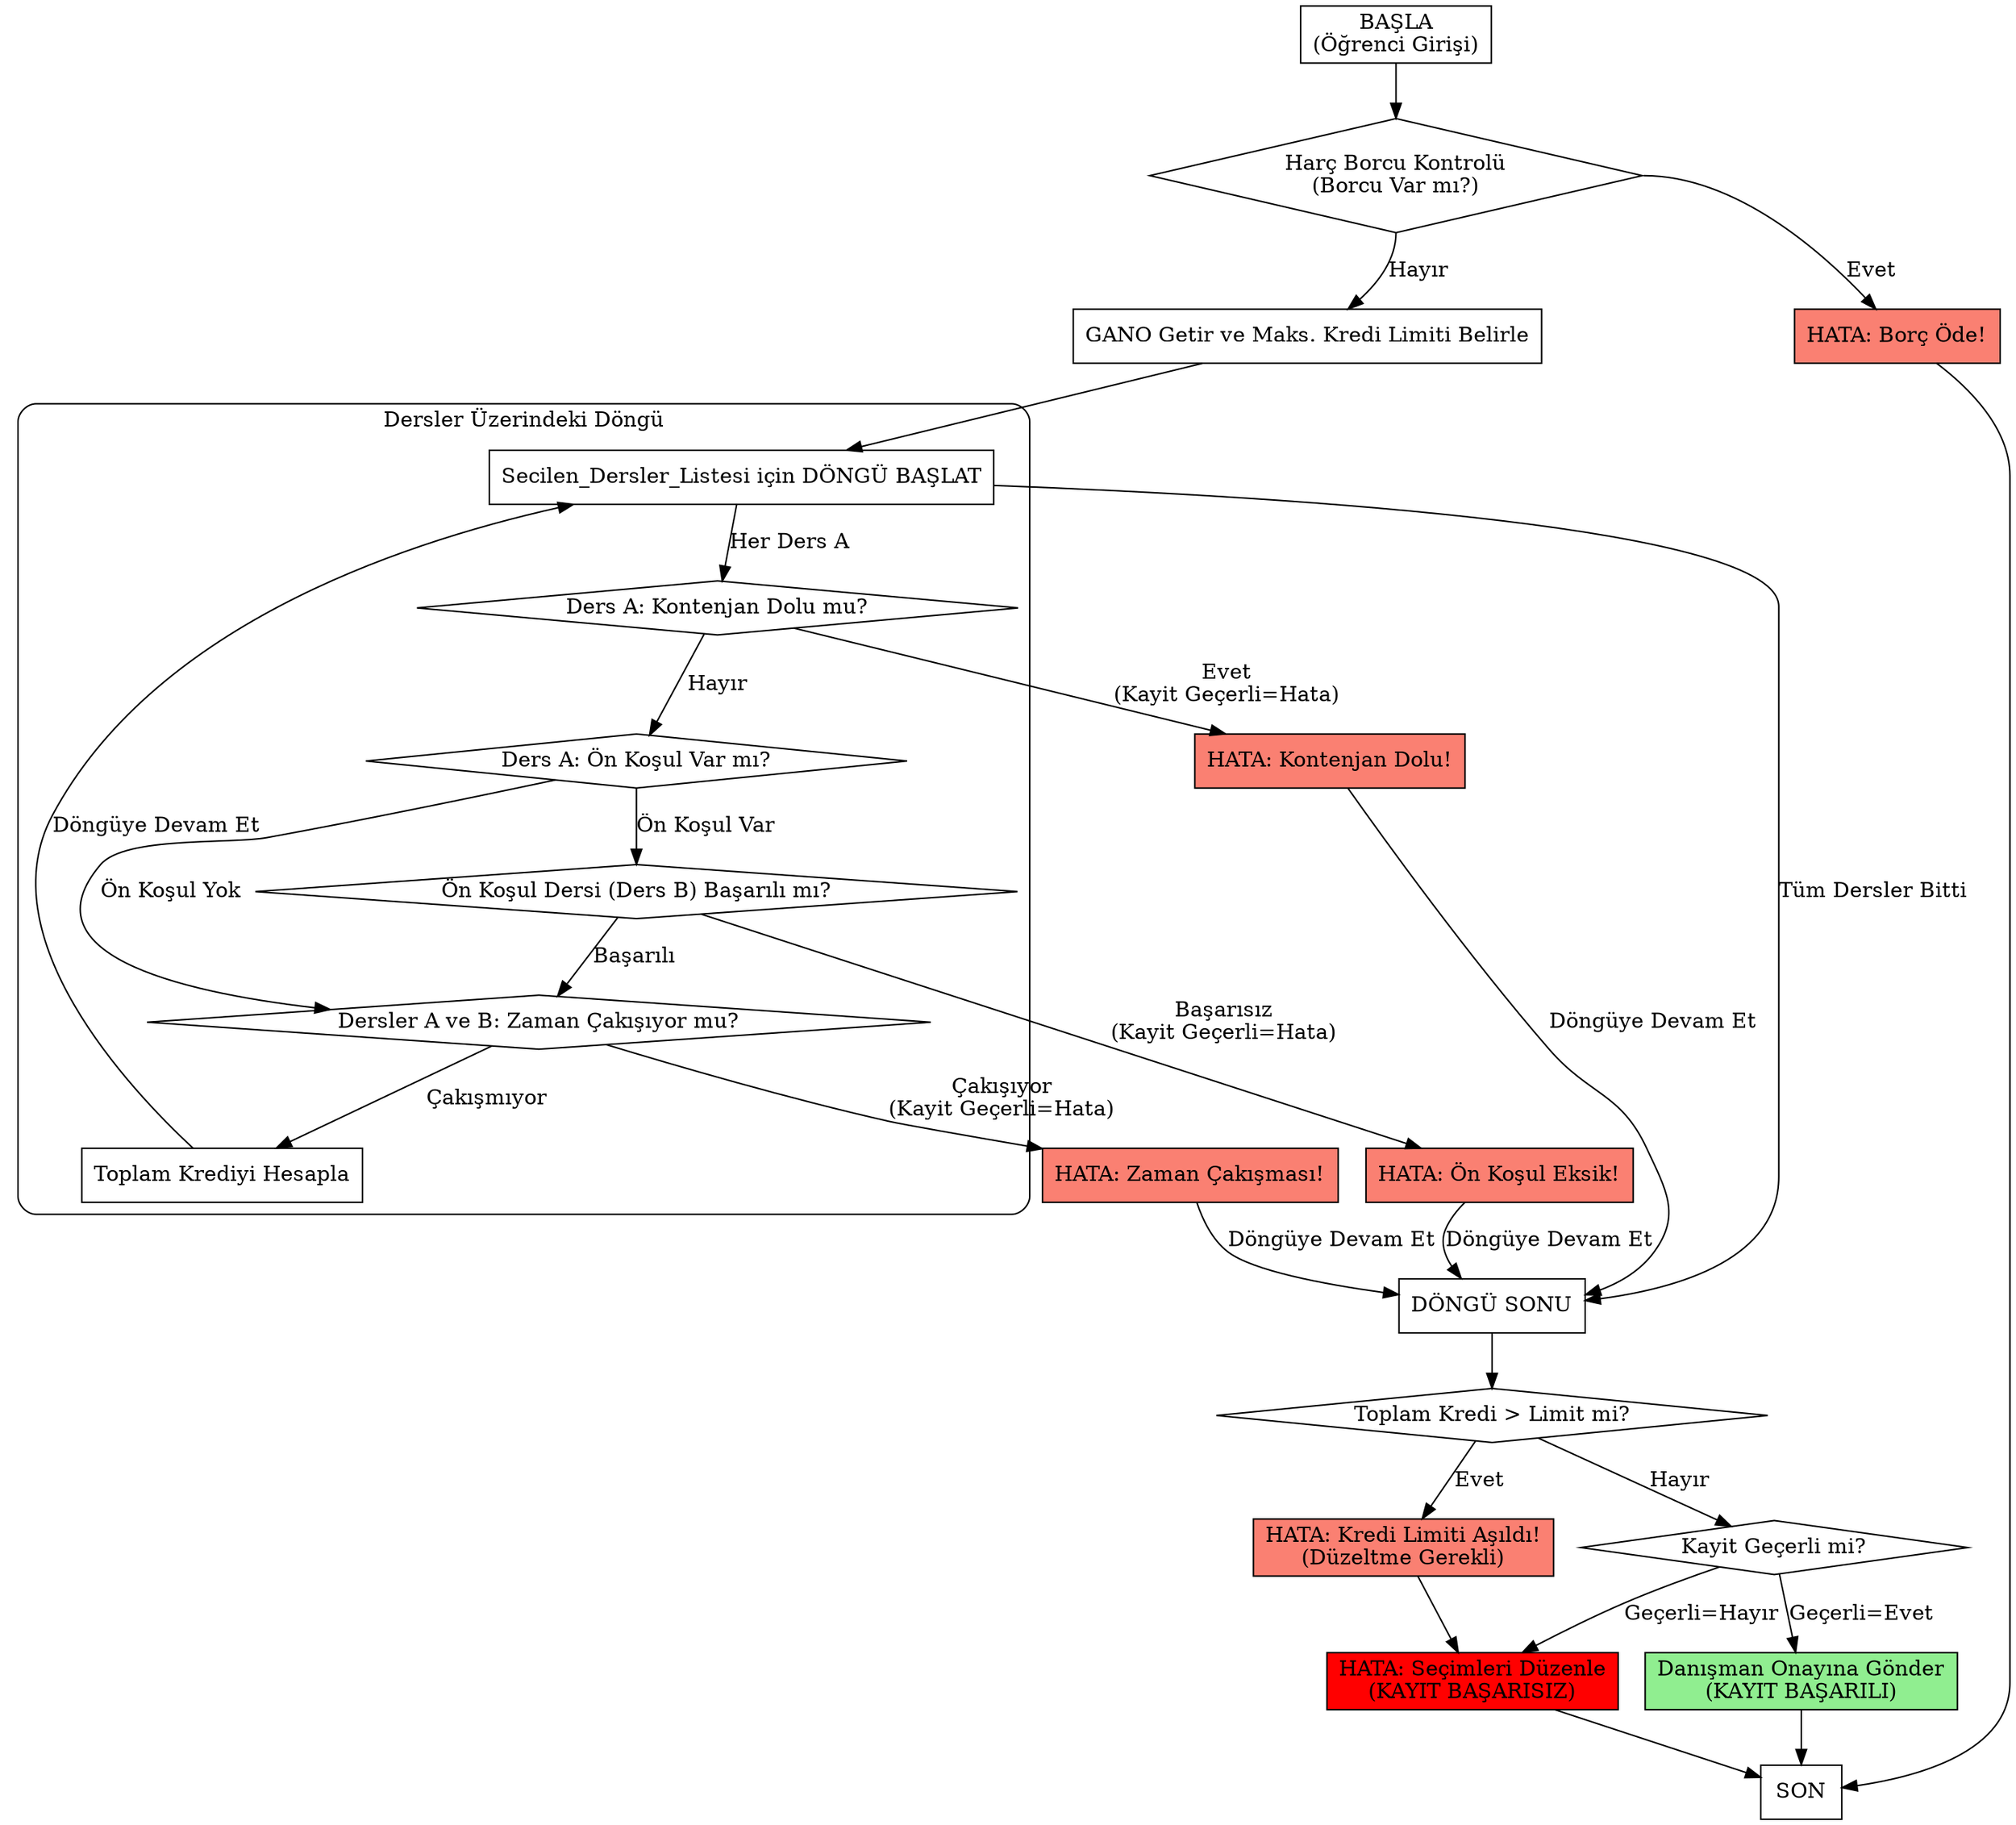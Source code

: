 digraph DersKayitAkisi {
    // Grafik Ayarları
    rankdir=TB; // Yukaridan asagi (Top to Bottom)
    node [shape=box]; // Varsayilan dugum sekli

    // Dugumler (N: Node)
    N0 [label="BAŞLA\n(Öğrenci Girişi)"];
    N1 [label="Harç Borcu Kontrolü\n(Borcu Var mı?)", shape=diamond];
    N2 [label="GANO Getir ve Maks. Kredi Limiti Belirle"];
    N3 [label="Secilen_Dersler_Listesi için DÖNGÜ BAŞLAT"];
    N4 [label="Ders A: Kontenjan Dolu mu?", shape=diamond];
    N5 [label="Ders A: Ön Koşul Var mı?", shape=diamond];
    N6 [label="Ön Koşul Dersi (Ders B) Başarılı mı?", shape=diamond];
    N7 [label="Dersler A ve B: Zaman Çakışıyor mu?", shape=diamond];
    N8 [label="Toplam Krediyi Hesapla"];
    N9 [label="DÖNGÜ SONU"];
    N10 [label="Toplam Kredi > Limit mi?", shape=diamond];
    N11 [label="Kayit Geçerli mi?", shape=diamond];
    N12 [label="Danışman Onayına Gönder\n(KAYIT BAŞARILI)", shape=box, style=filled, fillcolor=lightgreen];
    N13 [label="HATA: Borç Öde!", shape=box, style=filled, fillcolor=salmon];
    N14 [label="HATA: Kontenjan Dolu!", shape=box, style=filled, fillcolor=salmon];
    N15 [label="HATA: Ön Koşul Eksik!", shape=box, style=filled, fillcolor=salmon];
    N16 [label="HATA: Zaman Çakışması!", shape=box, style=filled, fillcolor=salmon];
    N17 [label="HATA: Kredi Limiti Aşıldı!\n(Düzeltme Gerekli)", shape=box, style=filled, fillcolor=salmon];
    N18 [label="HATA: Seçimleri Düzenle\n(KAYIT BAŞARISIZ)", shape=box, style=filled, fillcolor=red];
    N19 [label="SON"];

    // Akış Bağlantıları
    N0 -> N1;
    
    // Harç Kontrolü
    N1:e -> N13 [label="Evet"];
    N1:s -> N2 [label="Hayır"];

    // Kredi Limiti Belirleme
    N2 -> N3;

    // Dersler Üzerinde Döngü
    N3 -> N4 [label="Her Ders A"];

    // Kontenjan Kontrolü
    N4 -> N14 [label="Evet\n(Kayit Geçerli=Hata)"];
    N4 -> N5 [label="Hayır"];

    // Ön Koşul Kontrolü
    N5 -> N6 [label="Ön Koşul Var"];
    N5 -> N7 [label="Ön Koşul Yok"];

    // Ön Koşul Başarı Kontrolü
    N6 -> N15 [label="Başarısız\n(Kayit Geçerli=Hata)"];
    N6 -> N7 [label="Başarılı"];

    // Zaman Çakışması Kontrolü
    N7 -> N16 [label="Çakışıyor\n(Kayit Geçerli=Hata)"];
    N7 -> N8 [label="Çakışmıyor"];
    
    // Kredi Hesaplama
    N8 -> N3 [label="Döngüye Devam Et"]; // Döngü tekrarı

    // Döngü Sonu ve Kredi Limit Kontrolü
    N3 -> N9 [label="Tüm Dersler Bitti"];
    N9 -> N10;

    // Toplam Kredi Kontrolü
    N10 -> N17 [label="Evet"];
    N10 -> N11 [label="Hayır"];

    // Sonuç Kontrolü
    N11 -> N12 [label="Geçerli=Evet"];
    N11 -> N18 [label="Geçerli=Hayır"];

    // Hata akışları tekrar N18'e yönlendirebilir veya direkt sona gidebilir. Basitlik için sona gitsin.
    N13 -> N19;
    N14 -> N9 [label="Döngüye Devam Et"]; // Hatadan sonra da döngü devam edebilir.
    N15 -> N9 [label="Döngüye Devam Et"];
    N16 -> N9 [label="Döngüye Devam Et"];
    N17 -> N18;

    N12 -> N19;
    N18 -> N19;

    // Görsel gruplama (optional)
    subgraph cluster_loop {
        label = "Dersler Üzerindeki Döngü";
        style = rounded;
        N3; N4; N5; N6; N7; N8;
    }
}
